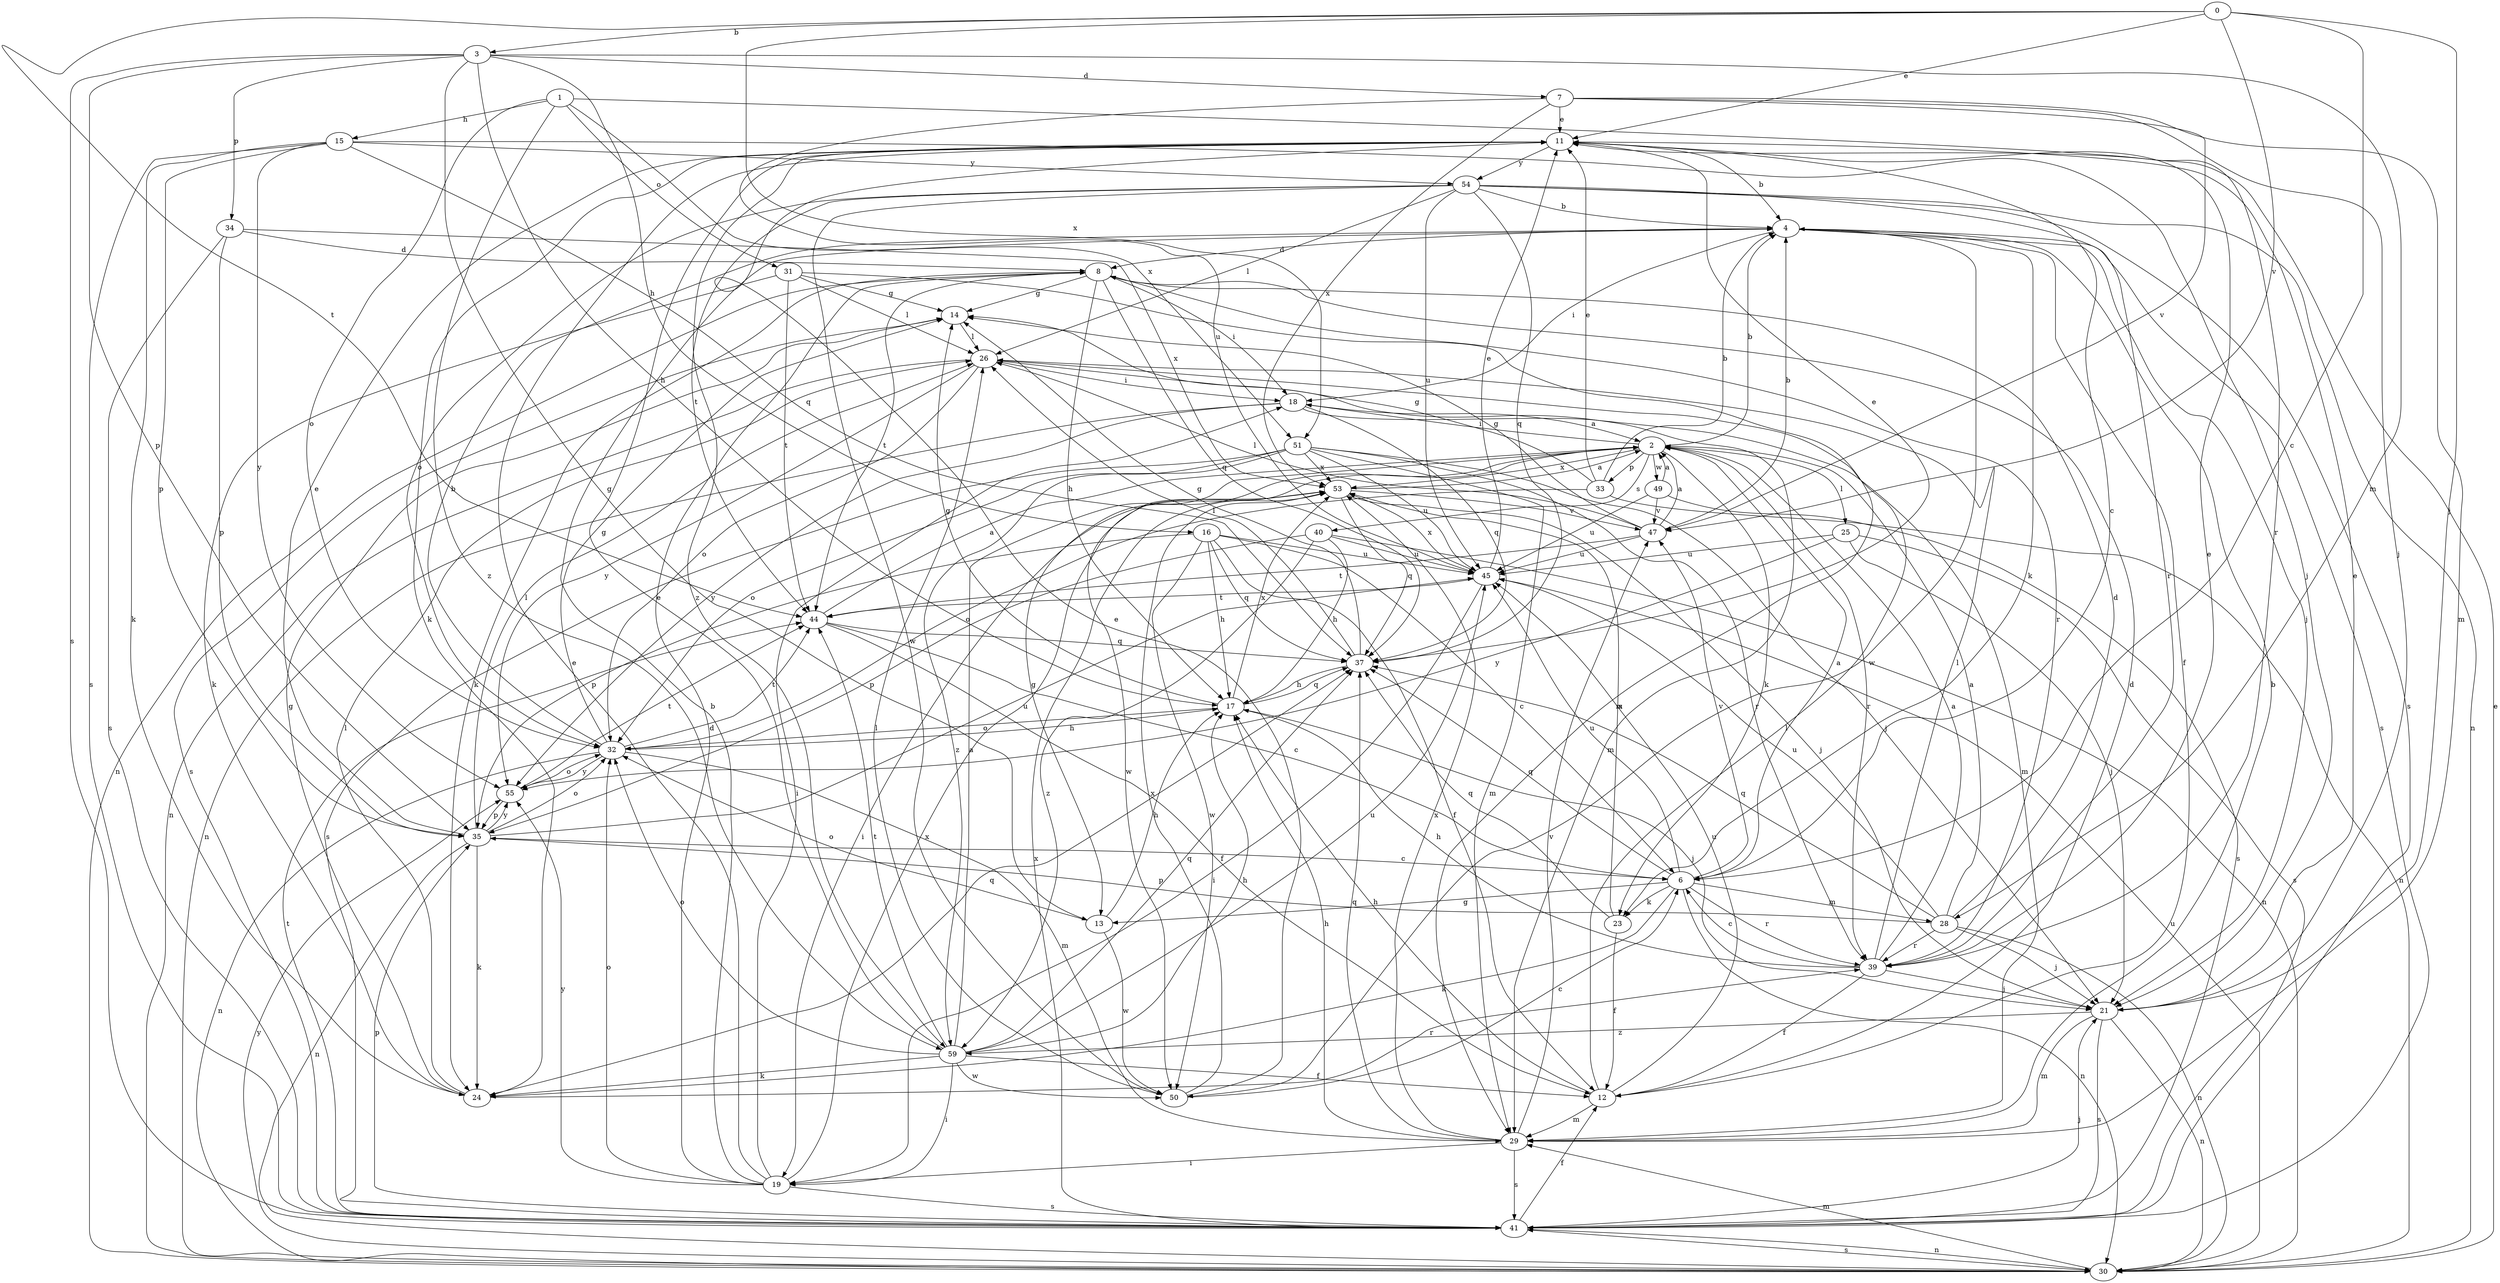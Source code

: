 strict digraph  {
0;
1;
2;
3;
4;
6;
7;
8;
11;
12;
13;
14;
15;
16;
17;
18;
19;
21;
23;
24;
25;
26;
28;
29;
30;
31;
32;
33;
34;
35;
37;
39;
40;
41;
44;
45;
47;
49;
50;
51;
53;
54;
55;
59;
0 -> 3  [label=b];
0 -> 6  [label=c];
0 -> 11  [label=e];
0 -> 21  [label=j];
0 -> 44  [label=t];
0 -> 47  [label=v];
0 -> 51  [label=x];
1 -> 15  [label=h];
1 -> 31  [label=o];
1 -> 32  [label=o];
1 -> 39  [label=r];
1 -> 51  [label=x];
1 -> 59  [label=z];
2 -> 4  [label=b];
2 -> 13  [label=g];
2 -> 18  [label=i];
2 -> 23  [label=k];
2 -> 25  [label=l];
2 -> 33  [label=p];
2 -> 39  [label=r];
2 -> 40  [label=s];
2 -> 49  [label=w];
2 -> 50  [label=w];
2 -> 53  [label=x];
3 -> 7  [label=d];
3 -> 13  [label=g];
3 -> 16  [label=h];
3 -> 17  [label=h];
3 -> 28  [label=m];
3 -> 34  [label=p];
3 -> 35  [label=p];
3 -> 41  [label=s];
4 -> 8  [label=d];
4 -> 12  [label=f];
4 -> 18  [label=i];
4 -> 21  [label=j];
4 -> 23  [label=k];
4 -> 41  [label=s];
4 -> 50  [label=w];
6 -> 2  [label=a];
6 -> 13  [label=g];
6 -> 23  [label=k];
6 -> 24  [label=k];
6 -> 28  [label=m];
6 -> 30  [label=n];
6 -> 37  [label=q];
6 -> 39  [label=r];
6 -> 45  [label=u];
6 -> 47  [label=v];
7 -> 11  [label=e];
7 -> 21  [label=j];
7 -> 29  [label=m];
7 -> 45  [label=u];
7 -> 47  [label=v];
7 -> 53  [label=x];
8 -> 14  [label=g];
8 -> 17  [label=h];
8 -> 18  [label=i];
8 -> 24  [label=k];
8 -> 30  [label=n];
8 -> 37  [label=q];
8 -> 39  [label=r];
8 -> 44  [label=t];
11 -> 4  [label=b];
11 -> 6  [label=c];
11 -> 24  [label=k];
11 -> 54  [label=y];
11 -> 59  [label=z];
12 -> 8  [label=d];
12 -> 17  [label=h];
12 -> 26  [label=l];
12 -> 29  [label=m];
12 -> 45  [label=u];
13 -> 17  [label=h];
13 -> 32  [label=o];
13 -> 50  [label=w];
14 -> 26  [label=l];
14 -> 41  [label=s];
15 -> 21  [label=j];
15 -> 24  [label=k];
15 -> 35  [label=p];
15 -> 37  [label=q];
15 -> 41  [label=s];
15 -> 54  [label=y];
15 -> 55  [label=y];
16 -> 6  [label=c];
16 -> 12  [label=f];
16 -> 17  [label=h];
16 -> 35  [label=p];
16 -> 37  [label=q];
16 -> 45  [label=u];
16 -> 50  [label=w];
17 -> 14  [label=g];
17 -> 21  [label=j];
17 -> 32  [label=o];
17 -> 37  [label=q];
17 -> 53  [label=x];
18 -> 2  [label=a];
18 -> 29  [label=m];
18 -> 30  [label=n];
18 -> 37  [label=q];
18 -> 55  [label=y];
19 -> 4  [label=b];
19 -> 8  [label=d];
19 -> 11  [label=e];
19 -> 18  [label=i];
19 -> 32  [label=o];
19 -> 41  [label=s];
19 -> 53  [label=x];
19 -> 55  [label=y];
21 -> 11  [label=e];
21 -> 29  [label=m];
21 -> 30  [label=n];
21 -> 41  [label=s];
21 -> 59  [label=z];
23 -> 12  [label=f];
23 -> 37  [label=q];
23 -> 53  [label=x];
24 -> 14  [label=g];
24 -> 26  [label=l];
24 -> 37  [label=q];
24 -> 39  [label=r];
25 -> 21  [label=j];
25 -> 41  [label=s];
25 -> 45  [label=u];
25 -> 55  [label=y];
26 -> 18  [label=i];
26 -> 29  [label=m];
26 -> 30  [label=n];
26 -> 32  [label=o];
26 -> 55  [label=y];
28 -> 2  [label=a];
28 -> 8  [label=d];
28 -> 21  [label=j];
28 -> 30  [label=n];
28 -> 35  [label=p];
28 -> 37  [label=q];
28 -> 39  [label=r];
28 -> 45  [label=u];
29 -> 4  [label=b];
29 -> 17  [label=h];
29 -> 19  [label=i];
29 -> 37  [label=q];
29 -> 41  [label=s];
29 -> 47  [label=v];
29 -> 53  [label=x];
30 -> 11  [label=e];
30 -> 29  [label=m];
30 -> 41  [label=s];
30 -> 45  [label=u];
30 -> 55  [label=y];
31 -> 14  [label=g];
31 -> 24  [label=k];
31 -> 26  [label=l];
31 -> 29  [label=m];
31 -> 44  [label=t];
32 -> 4  [label=b];
32 -> 14  [label=g];
32 -> 17  [label=h];
32 -> 29  [label=m];
32 -> 30  [label=n];
32 -> 44  [label=t];
32 -> 55  [label=y];
33 -> 4  [label=b];
33 -> 11  [label=e];
33 -> 14  [label=g];
33 -> 30  [label=n];
33 -> 32  [label=o];
34 -> 8  [label=d];
34 -> 35  [label=p];
34 -> 41  [label=s];
34 -> 53  [label=x];
35 -> 6  [label=c];
35 -> 11  [label=e];
35 -> 24  [label=k];
35 -> 26  [label=l];
35 -> 30  [label=n];
35 -> 32  [label=o];
35 -> 45  [label=u];
35 -> 55  [label=y];
37 -> 11  [label=e];
37 -> 14  [label=g];
37 -> 17  [label=h];
37 -> 26  [label=l];
39 -> 2  [label=a];
39 -> 6  [label=c];
39 -> 11  [label=e];
39 -> 12  [label=f];
39 -> 17  [label=h];
39 -> 21  [label=j];
39 -> 26  [label=l];
40 -> 17  [label=h];
40 -> 30  [label=n];
40 -> 35  [label=p];
40 -> 45  [label=u];
40 -> 59  [label=z];
41 -> 12  [label=f];
41 -> 21  [label=j];
41 -> 30  [label=n];
41 -> 35  [label=p];
41 -> 44  [label=t];
41 -> 53  [label=x];
44 -> 2  [label=a];
44 -> 6  [label=c];
44 -> 12  [label=f];
44 -> 37  [label=q];
45 -> 11  [label=e];
45 -> 19  [label=i];
45 -> 44  [label=t];
45 -> 53  [label=x];
47 -> 2  [label=a];
47 -> 4  [label=b];
47 -> 14  [label=g];
47 -> 26  [label=l];
47 -> 44  [label=t];
47 -> 45  [label=u];
49 -> 2  [label=a];
49 -> 41  [label=s];
49 -> 45  [label=u];
49 -> 47  [label=v];
50 -> 6  [label=c];
50 -> 11  [label=e];
50 -> 26  [label=l];
50 -> 53  [label=x];
51 -> 21  [label=j];
51 -> 29  [label=m];
51 -> 32  [label=o];
51 -> 39  [label=r];
51 -> 41  [label=s];
51 -> 45  [label=u];
51 -> 53  [label=x];
51 -> 59  [label=z];
53 -> 2  [label=a];
53 -> 19  [label=i];
53 -> 21  [label=j];
53 -> 37  [label=q];
53 -> 47  [label=v];
54 -> 4  [label=b];
54 -> 26  [label=l];
54 -> 30  [label=n];
54 -> 32  [label=o];
54 -> 37  [label=q];
54 -> 39  [label=r];
54 -> 41  [label=s];
54 -> 44  [label=t];
54 -> 45  [label=u];
54 -> 50  [label=w];
55 -> 32  [label=o];
55 -> 35  [label=p];
55 -> 44  [label=t];
59 -> 2  [label=a];
59 -> 11  [label=e];
59 -> 12  [label=f];
59 -> 17  [label=h];
59 -> 19  [label=i];
59 -> 24  [label=k];
59 -> 32  [label=o];
59 -> 37  [label=q];
59 -> 44  [label=t];
59 -> 45  [label=u];
59 -> 50  [label=w];
}
